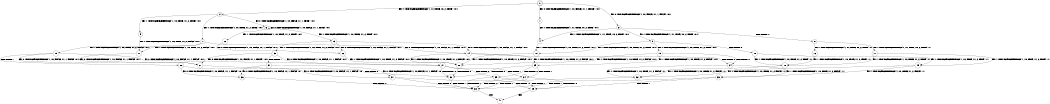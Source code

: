 digraph BCG {
size = "7, 10.5";
center = TRUE;
node [shape = circle];
0 [peripheries = 2];
0 -> 1 [label = "EX !0 !ATOMIC_EXCH_BRANCH (1, +0, FALSE, +1, 1, FALSE) !:0:1:"];
0 -> 2 [label = "EX !1 !ATOMIC_EXCH_BRANCH (1, +1, TRUE, +0, 2, TRUE) !:0:1:"];
0 -> 3 [label = "EX !0 !ATOMIC_EXCH_BRANCH (1, +0, FALSE, +1, 1, FALSE) !:0:1:"];
1 -> 4 [label = "EX !1 !ATOMIC_EXCH_BRANCH (1, +1, TRUE, +0, 2, TRUE) !:0:1:"];
2 -> 5 [label = "EX !1 !ATOMIC_EXCH_BRANCH (1, +0, TRUE, +1, 2, TRUE) !:0:1:"];
2 -> 6 [label = "EX !0 !ATOMIC_EXCH_BRANCH (1, +0, FALSE, +1, 1, TRUE) !:0:1:"];
2 -> 7 [label = "EX !1 !ATOMIC_EXCH_BRANCH (1, +0, TRUE, +1, 2, TRUE) !:0:1:"];
3 -> 4 [label = "EX !1 !ATOMIC_EXCH_BRANCH (1, +1, TRUE, +0, 2, TRUE) !:0:1:"];
3 -> 8 [label = "TERMINATE !0"];
3 -> 9 [label = "EX !1 !ATOMIC_EXCH_BRANCH (1, +1, TRUE, +0, 2, TRUE) !:0:1:"];
4 -> 10 [label = "EX !1 !ATOMIC_EXCH_BRANCH (1, +0, TRUE, +1, 2, TRUE) !:0:1:"];
5 -> 11 [label = "EX !1 !ATOMIC_EXCH_BRANCH (1, +0, TRUE, +1, 2, FALSE) !:0:1:"];
6 -> 12 [label = "EX !1 !ATOMIC_EXCH_BRANCH (1, +0, TRUE, +1, 2, TRUE) !:0:1:"];
6 -> 13 [label = "EX !1 !ATOMIC_EXCH_BRANCH (1, +0, TRUE, +1, 2, TRUE) !:0:1:"];
6 -> 6 [label = "EX !0 !ATOMIC_EXCH_BRANCH (1, +0, FALSE, +1, 1, TRUE) !:0:1:"];
7 -> 11 [label = "EX !1 !ATOMIC_EXCH_BRANCH (1, +0, TRUE, +1, 2, FALSE) !:0:1:"];
7 -> 14 [label = "EX !0 !ATOMIC_EXCH_BRANCH (1, +0, FALSE, +1, 1, FALSE) !:0:1:"];
7 -> 15 [label = "EX !1 !ATOMIC_EXCH_BRANCH (1, +0, TRUE, +1, 2, FALSE) !:0:1:"];
8 -> 16 [label = "EX !1 !ATOMIC_EXCH_BRANCH (1, +1, TRUE, +0, 2, TRUE) !:1:"];
8 -> 17 [label = "EX !1 !ATOMIC_EXCH_BRANCH (1, +1, TRUE, +0, 2, TRUE) !:1:"];
9 -> 10 [label = "EX !1 !ATOMIC_EXCH_BRANCH (1, +0, TRUE, +1, 2, TRUE) !:0:1:"];
9 -> 18 [label = "TERMINATE !0"];
9 -> 19 [label = "EX !1 !ATOMIC_EXCH_BRANCH (1, +0, TRUE, +1, 2, TRUE) !:0:1:"];
10 -> 20 [label = "EX !1 !ATOMIC_EXCH_BRANCH (1, +0, TRUE, +1, 2, FALSE) !:0:1:"];
11 -> 21 [label = "EX !0 !ATOMIC_EXCH_BRANCH (1, +0, FALSE, +1, 1, FALSE) !:0:1:"];
12 -> 22 [label = "EX !0 !ATOMIC_EXCH_BRANCH (1, +0, FALSE, +1, 1, FALSE) !:0:1:"];
13 -> 22 [label = "EX !0 !ATOMIC_EXCH_BRANCH (1, +0, FALSE, +1, 1, FALSE) !:0:1:"];
13 -> 23 [label = "EX !1 !ATOMIC_EXCH_BRANCH (1, +0, TRUE, +1, 2, FALSE) !:0:1:"];
13 -> 14 [label = "EX !0 !ATOMIC_EXCH_BRANCH (1, +0, FALSE, +1, 1, FALSE) !:0:1:"];
14 -> 20 [label = "EX !1 !ATOMIC_EXCH_BRANCH (1, +0, TRUE, +1, 2, FALSE) !:0:1:"];
14 -> 24 [label = "TERMINATE !0"];
14 -> 25 [label = "EX !1 !ATOMIC_EXCH_BRANCH (1, +0, TRUE, +1, 2, FALSE) !:0:1:"];
15 -> 21 [label = "EX !0 !ATOMIC_EXCH_BRANCH (1, +0, FALSE, +1, 1, FALSE) !:0:1:"];
15 -> 26 [label = "TERMINATE !1"];
15 -> 27 [label = "EX !0 !ATOMIC_EXCH_BRANCH (1, +0, FALSE, +1, 1, FALSE) !:0:1:"];
16 -> 28 [label = "EX !1 !ATOMIC_EXCH_BRANCH (1, +0, TRUE, +1, 2, TRUE) !:1:"];
17 -> 28 [label = "EX !1 !ATOMIC_EXCH_BRANCH (1, +0, TRUE, +1, 2, TRUE) !:1:"];
17 -> 29 [label = "EX !1 !ATOMIC_EXCH_BRANCH (1, +0, TRUE, +1, 2, TRUE) !:1:"];
18 -> 28 [label = "EX !1 !ATOMIC_EXCH_BRANCH (1, +0, TRUE, +1, 2, TRUE) !:1:"];
18 -> 29 [label = "EX !1 !ATOMIC_EXCH_BRANCH (1, +0, TRUE, +1, 2, TRUE) !:1:"];
19 -> 20 [label = "EX !1 !ATOMIC_EXCH_BRANCH (1, +0, TRUE, +1, 2, FALSE) !:0:1:"];
19 -> 24 [label = "TERMINATE !0"];
19 -> 25 [label = "EX !1 !ATOMIC_EXCH_BRANCH (1, +0, TRUE, +1, 2, FALSE) !:0:1:"];
20 -> 30 [label = "TERMINATE !0"];
21 -> 30 [label = "TERMINATE !0"];
22 -> 20 [label = "EX !1 !ATOMIC_EXCH_BRANCH (1, +0, TRUE, +1, 2, FALSE) !:0:1:"];
23 -> 21 [label = "EX !0 !ATOMIC_EXCH_BRANCH (1, +0, FALSE, +1, 1, FALSE) !:0:1:"];
23 -> 31 [label = "TERMINATE !1"];
23 -> 27 [label = "EX !0 !ATOMIC_EXCH_BRANCH (1, +0, FALSE, +1, 1, FALSE) !:0:1:"];
24 -> 32 [label = "EX !1 !ATOMIC_EXCH_BRANCH (1, +0, TRUE, +1, 2, FALSE) !:1:"];
24 -> 33 [label = "EX !1 !ATOMIC_EXCH_BRANCH (1, +0, TRUE, +1, 2, FALSE) !:1:"];
25 -> 30 [label = "TERMINATE !0"];
25 -> 34 [label = "TERMINATE !1"];
25 -> 35 [label = "TERMINATE !0"];
26 -> 36 [label = "EX !0 !ATOMIC_EXCH_BRANCH (1, +0, FALSE, +1, 1, FALSE) !:0:"];
26 -> 37 [label = "EX !0 !ATOMIC_EXCH_BRANCH (1, +0, FALSE, +1, 1, FALSE) !:0:"];
27 -> 30 [label = "TERMINATE !0"];
27 -> 34 [label = "TERMINATE !1"];
27 -> 35 [label = "TERMINATE !0"];
28 -> 32 [label = "EX !1 !ATOMIC_EXCH_BRANCH (1, +0, TRUE, +1, 2, FALSE) !:1:"];
29 -> 32 [label = "EX !1 !ATOMIC_EXCH_BRANCH (1, +0, TRUE, +1, 2, FALSE) !:1:"];
29 -> 33 [label = "EX !1 !ATOMIC_EXCH_BRANCH (1, +0, TRUE, +1, 2, FALSE) !:1:"];
30 -> 38 [label = "TERMINATE !1"];
31 -> 36 [label = "EX !0 !ATOMIC_EXCH_BRANCH (1, +0, FALSE, +1, 1, FALSE) !:0:"];
31 -> 37 [label = "EX !0 !ATOMIC_EXCH_BRANCH (1, +0, FALSE, +1, 1, FALSE) !:0:"];
32 -> 38 [label = "TERMINATE !1"];
33 -> 38 [label = "TERMINATE !1"];
33 -> 39 [label = "TERMINATE !1"];
34 -> 38 [label = "TERMINATE !0"];
34 -> 39 [label = "TERMINATE !0"];
35 -> 38 [label = "TERMINATE !1"];
35 -> 39 [label = "TERMINATE !1"];
36 -> 38 [label = "TERMINATE !0"];
37 -> 38 [label = "TERMINATE !0"];
37 -> 39 [label = "TERMINATE !0"];
38 -> 40 [label = "exit"];
39 -> 40 [label = "exit"];
}
